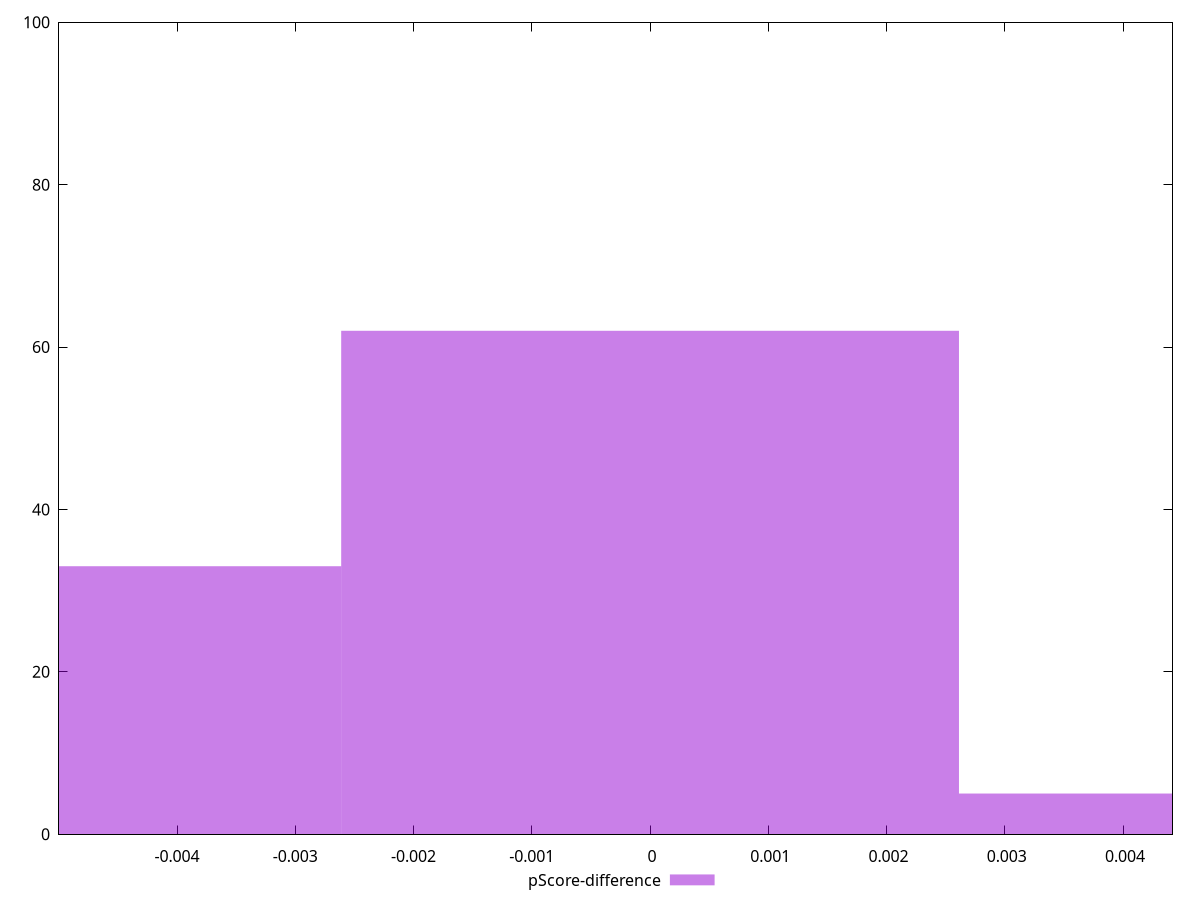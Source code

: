 reset

$pScoreDifference <<EOF
-0.005224257383937661 33
0 62
0.005224257383937661 5
EOF

set key outside below
set boxwidth 0.005224257383937661
set xrange [-0.004998513858506415:0.004417884468215949]
set yrange [0:100]
set trange [0:100]
set style fill transparent solid 0.5 noborder
set terminal svg size 640, 490 enhanced background rgb 'white'
set output "reports/report_00031_2021-02-24T23-18-18.084Z/interactive/samples/music/pScore-difference/histogram.svg"

plot $pScoreDifference title "pScore-difference" with boxes

reset
